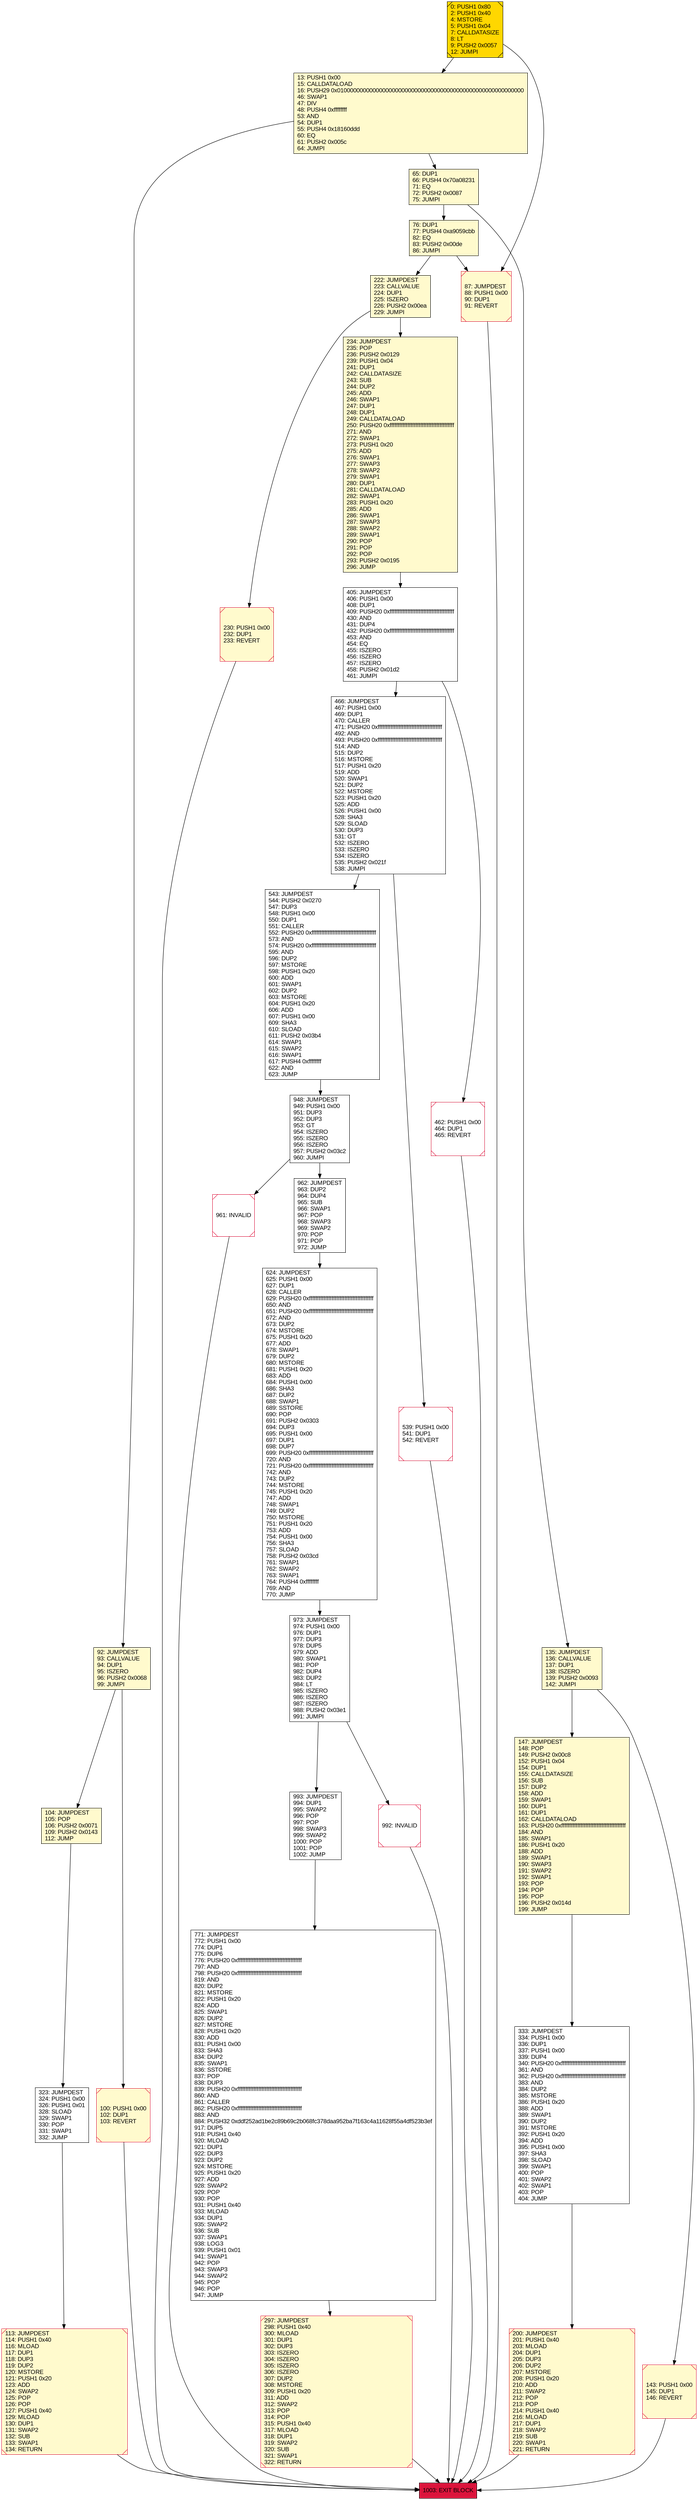 digraph G {
bgcolor=transparent rankdir=UD;
node [shape=box style=filled color=black fillcolor=white fontname=arial fontcolor=black];
113 [label="113: JUMPDEST\l114: PUSH1 0x40\l116: MLOAD\l117: DUP1\l118: DUP3\l119: DUP2\l120: MSTORE\l121: PUSH1 0x20\l123: ADD\l124: SWAP2\l125: POP\l126: POP\l127: PUSH1 0x40\l129: MLOAD\l130: DUP1\l131: SWAP2\l132: SUB\l133: SWAP1\l134: RETURN\l" fillcolor=lemonchiffon shape=Msquare color=crimson ];
65 [label="65: DUP1\l66: PUSH4 0x70a08231\l71: EQ\l72: PUSH2 0x0087\l75: JUMPI\l" fillcolor=lemonchiffon ];
100 [label="100: PUSH1 0x00\l102: DUP1\l103: REVERT\l" fillcolor=lemonchiffon shape=Msquare color=crimson ];
230 [label="230: PUSH1 0x00\l232: DUP1\l233: REVERT\l" fillcolor=lemonchiffon shape=Msquare color=crimson ];
948 [label="948: JUMPDEST\l949: PUSH1 0x00\l951: DUP3\l952: DUP3\l953: GT\l954: ISZERO\l955: ISZERO\l956: ISZERO\l957: PUSH2 0x03c2\l960: JUMPI\l" ];
973 [label="973: JUMPDEST\l974: PUSH1 0x00\l976: DUP1\l977: DUP3\l978: DUP5\l979: ADD\l980: SWAP1\l981: POP\l982: DUP4\l983: DUP2\l984: LT\l985: ISZERO\l986: ISZERO\l987: ISZERO\l988: PUSH2 0x03e1\l991: JUMPI\l" ];
234 [label="234: JUMPDEST\l235: POP\l236: PUSH2 0x0129\l239: PUSH1 0x04\l241: DUP1\l242: CALLDATASIZE\l243: SUB\l244: DUP2\l245: ADD\l246: SWAP1\l247: DUP1\l248: DUP1\l249: CALLDATALOAD\l250: PUSH20 0xffffffffffffffffffffffffffffffffffffffff\l271: AND\l272: SWAP1\l273: PUSH1 0x20\l275: ADD\l276: SWAP1\l277: SWAP3\l278: SWAP2\l279: SWAP1\l280: DUP1\l281: CALLDATALOAD\l282: SWAP1\l283: PUSH1 0x20\l285: ADD\l286: SWAP1\l287: SWAP3\l288: SWAP2\l289: SWAP1\l290: POP\l291: POP\l292: POP\l293: PUSH2 0x0195\l296: JUMP\l" fillcolor=lemonchiffon ];
993 [label="993: JUMPDEST\l994: DUP1\l995: SWAP2\l996: POP\l997: POP\l998: SWAP3\l999: SWAP2\l1000: POP\l1001: POP\l1002: JUMP\l" ];
87 [label="87: JUMPDEST\l88: PUSH1 0x00\l90: DUP1\l91: REVERT\l" fillcolor=lemonchiffon shape=Msquare color=crimson ];
147 [label="147: JUMPDEST\l148: POP\l149: PUSH2 0x00c8\l152: PUSH1 0x04\l154: DUP1\l155: CALLDATASIZE\l156: SUB\l157: DUP2\l158: ADD\l159: SWAP1\l160: DUP1\l161: DUP1\l162: CALLDATALOAD\l163: PUSH20 0xffffffffffffffffffffffffffffffffffffffff\l184: AND\l185: SWAP1\l186: PUSH1 0x20\l188: ADD\l189: SWAP1\l190: SWAP3\l191: SWAP2\l192: SWAP1\l193: POP\l194: POP\l195: POP\l196: PUSH2 0x014d\l199: JUMP\l" fillcolor=lemonchiffon ];
405 [label="405: JUMPDEST\l406: PUSH1 0x00\l408: DUP1\l409: PUSH20 0xffffffffffffffffffffffffffffffffffffffff\l430: AND\l431: DUP4\l432: PUSH20 0xffffffffffffffffffffffffffffffffffffffff\l453: AND\l454: EQ\l455: ISZERO\l456: ISZERO\l457: ISZERO\l458: PUSH2 0x01d2\l461: JUMPI\l" ];
297 [label="297: JUMPDEST\l298: PUSH1 0x40\l300: MLOAD\l301: DUP1\l302: DUP3\l303: ISZERO\l304: ISZERO\l305: ISZERO\l306: ISZERO\l307: DUP2\l308: MSTORE\l309: PUSH1 0x20\l311: ADD\l312: SWAP2\l313: POP\l314: POP\l315: PUSH1 0x40\l317: MLOAD\l318: DUP1\l319: SWAP2\l320: SUB\l321: SWAP1\l322: RETURN\l" fillcolor=lemonchiffon shape=Msquare color=crimson ];
323 [label="323: JUMPDEST\l324: PUSH1 0x00\l326: PUSH1 0x01\l328: SLOAD\l329: SWAP1\l330: POP\l331: SWAP1\l332: JUMP\l" ];
92 [label="92: JUMPDEST\l93: CALLVALUE\l94: DUP1\l95: ISZERO\l96: PUSH2 0x0068\l99: JUMPI\l" fillcolor=lemonchiffon ];
333 [label="333: JUMPDEST\l334: PUSH1 0x00\l336: DUP1\l337: PUSH1 0x00\l339: DUP4\l340: PUSH20 0xffffffffffffffffffffffffffffffffffffffff\l361: AND\l362: PUSH20 0xffffffffffffffffffffffffffffffffffffffff\l383: AND\l384: DUP2\l385: MSTORE\l386: PUSH1 0x20\l388: ADD\l389: SWAP1\l390: DUP2\l391: MSTORE\l392: PUSH1 0x20\l394: ADD\l395: PUSH1 0x00\l397: SHA3\l398: SLOAD\l399: SWAP1\l400: POP\l401: SWAP2\l402: SWAP1\l403: POP\l404: JUMP\l" ];
771 [label="771: JUMPDEST\l772: PUSH1 0x00\l774: DUP1\l775: DUP6\l776: PUSH20 0xffffffffffffffffffffffffffffffffffffffff\l797: AND\l798: PUSH20 0xffffffffffffffffffffffffffffffffffffffff\l819: AND\l820: DUP2\l821: MSTORE\l822: PUSH1 0x20\l824: ADD\l825: SWAP1\l826: DUP2\l827: MSTORE\l828: PUSH1 0x20\l830: ADD\l831: PUSH1 0x00\l833: SHA3\l834: DUP2\l835: SWAP1\l836: SSTORE\l837: POP\l838: DUP3\l839: PUSH20 0xffffffffffffffffffffffffffffffffffffffff\l860: AND\l861: CALLER\l862: PUSH20 0xffffffffffffffffffffffffffffffffffffffff\l883: AND\l884: PUSH32 0xddf252ad1be2c89b69c2b068fc378daa952ba7f163c4a11628f55a4df523b3ef\l917: DUP5\l918: PUSH1 0x40\l920: MLOAD\l921: DUP1\l922: DUP3\l923: DUP2\l924: MSTORE\l925: PUSH1 0x20\l927: ADD\l928: SWAP2\l929: POP\l930: POP\l931: PUSH1 0x40\l933: MLOAD\l934: DUP1\l935: SWAP2\l936: SUB\l937: SWAP1\l938: LOG3\l939: PUSH1 0x01\l941: SWAP1\l942: POP\l943: SWAP3\l944: SWAP2\l945: POP\l946: POP\l947: JUMP\l" ];
222 [label="222: JUMPDEST\l223: CALLVALUE\l224: DUP1\l225: ISZERO\l226: PUSH2 0x00ea\l229: JUMPI\l" fillcolor=lemonchiffon ];
992 [label="992: INVALID\l" shape=Msquare color=crimson ];
543 [label="543: JUMPDEST\l544: PUSH2 0x0270\l547: DUP3\l548: PUSH1 0x00\l550: DUP1\l551: CALLER\l552: PUSH20 0xffffffffffffffffffffffffffffffffffffffff\l573: AND\l574: PUSH20 0xffffffffffffffffffffffffffffffffffffffff\l595: AND\l596: DUP2\l597: MSTORE\l598: PUSH1 0x20\l600: ADD\l601: SWAP1\l602: DUP2\l603: MSTORE\l604: PUSH1 0x20\l606: ADD\l607: PUSH1 0x00\l609: SHA3\l610: SLOAD\l611: PUSH2 0x03b4\l614: SWAP1\l615: SWAP2\l616: SWAP1\l617: PUSH4 0xffffffff\l622: AND\l623: JUMP\l" ];
624 [label="624: JUMPDEST\l625: PUSH1 0x00\l627: DUP1\l628: CALLER\l629: PUSH20 0xffffffffffffffffffffffffffffffffffffffff\l650: AND\l651: PUSH20 0xffffffffffffffffffffffffffffffffffffffff\l672: AND\l673: DUP2\l674: MSTORE\l675: PUSH1 0x20\l677: ADD\l678: SWAP1\l679: DUP2\l680: MSTORE\l681: PUSH1 0x20\l683: ADD\l684: PUSH1 0x00\l686: SHA3\l687: DUP2\l688: SWAP1\l689: SSTORE\l690: POP\l691: PUSH2 0x0303\l694: DUP3\l695: PUSH1 0x00\l697: DUP1\l698: DUP7\l699: PUSH20 0xffffffffffffffffffffffffffffffffffffffff\l720: AND\l721: PUSH20 0xffffffffffffffffffffffffffffffffffffffff\l742: AND\l743: DUP2\l744: MSTORE\l745: PUSH1 0x20\l747: ADD\l748: SWAP1\l749: DUP2\l750: MSTORE\l751: PUSH1 0x20\l753: ADD\l754: PUSH1 0x00\l756: SHA3\l757: SLOAD\l758: PUSH2 0x03cd\l761: SWAP1\l762: SWAP2\l763: SWAP1\l764: PUSH4 0xffffffff\l769: AND\l770: JUMP\l" ];
135 [label="135: JUMPDEST\l136: CALLVALUE\l137: DUP1\l138: ISZERO\l139: PUSH2 0x0093\l142: JUMPI\l" fillcolor=lemonchiffon ];
1003 [label="1003: EXIT BLOCK\l" fillcolor=crimson ];
143 [label="143: PUSH1 0x00\l145: DUP1\l146: REVERT\l" fillcolor=lemonchiffon shape=Msquare color=crimson ];
462 [label="462: PUSH1 0x00\l464: DUP1\l465: REVERT\l" shape=Msquare color=crimson ];
76 [label="76: DUP1\l77: PUSH4 0xa9059cbb\l82: EQ\l83: PUSH2 0x00de\l86: JUMPI\l" fillcolor=lemonchiffon ];
104 [label="104: JUMPDEST\l105: POP\l106: PUSH2 0x0071\l109: PUSH2 0x0143\l112: JUMP\l" fillcolor=lemonchiffon ];
13 [label="13: PUSH1 0x00\l15: CALLDATALOAD\l16: PUSH29 0x0100000000000000000000000000000000000000000000000000000000\l46: SWAP1\l47: DIV\l48: PUSH4 0xffffffff\l53: AND\l54: DUP1\l55: PUSH4 0x18160ddd\l60: EQ\l61: PUSH2 0x005c\l64: JUMPI\l" fillcolor=lemonchiffon ];
466 [label="466: JUMPDEST\l467: PUSH1 0x00\l469: DUP1\l470: CALLER\l471: PUSH20 0xffffffffffffffffffffffffffffffffffffffff\l492: AND\l493: PUSH20 0xffffffffffffffffffffffffffffffffffffffff\l514: AND\l515: DUP2\l516: MSTORE\l517: PUSH1 0x20\l519: ADD\l520: SWAP1\l521: DUP2\l522: MSTORE\l523: PUSH1 0x20\l525: ADD\l526: PUSH1 0x00\l528: SHA3\l529: SLOAD\l530: DUP3\l531: GT\l532: ISZERO\l533: ISZERO\l534: ISZERO\l535: PUSH2 0x021f\l538: JUMPI\l" ];
539 [label="539: PUSH1 0x00\l541: DUP1\l542: REVERT\l" shape=Msquare color=crimson ];
200 [label="200: JUMPDEST\l201: PUSH1 0x40\l203: MLOAD\l204: DUP1\l205: DUP3\l206: DUP2\l207: MSTORE\l208: PUSH1 0x20\l210: ADD\l211: SWAP2\l212: POP\l213: POP\l214: PUSH1 0x40\l216: MLOAD\l217: DUP1\l218: SWAP2\l219: SUB\l220: SWAP1\l221: RETURN\l" fillcolor=lemonchiffon shape=Msquare color=crimson ];
962 [label="962: JUMPDEST\l963: DUP2\l964: DUP4\l965: SUB\l966: SWAP1\l967: POP\l968: SWAP3\l969: SWAP2\l970: POP\l971: POP\l972: JUMP\l" ];
0 [label="0: PUSH1 0x80\l2: PUSH1 0x40\l4: MSTORE\l5: PUSH1 0x04\l7: CALLDATASIZE\l8: LT\l9: PUSH2 0x0057\l12: JUMPI\l" fillcolor=lemonchiffon shape=Msquare fillcolor=gold ];
961 [label="961: INVALID\l" shape=Msquare color=crimson ];
462 -> 1003;
135 -> 143;
143 -> 1003;
973 -> 993;
771 -> 297;
147 -> 333;
466 -> 539;
0 -> 13;
200 -> 1003;
539 -> 1003;
993 -> 771;
466 -> 543;
222 -> 234;
323 -> 113;
961 -> 1003;
973 -> 992;
222 -> 230;
92 -> 100;
962 -> 624;
234 -> 405;
333 -> 200;
405 -> 466;
76 -> 87;
104 -> 323;
113 -> 1003;
13 -> 92;
92 -> 104;
230 -> 1003;
543 -> 948;
624 -> 973;
0 -> 87;
65 -> 135;
76 -> 222;
100 -> 1003;
948 -> 962;
65 -> 76;
992 -> 1003;
13 -> 65;
948 -> 961;
87 -> 1003;
405 -> 462;
135 -> 147;
297 -> 1003;
}